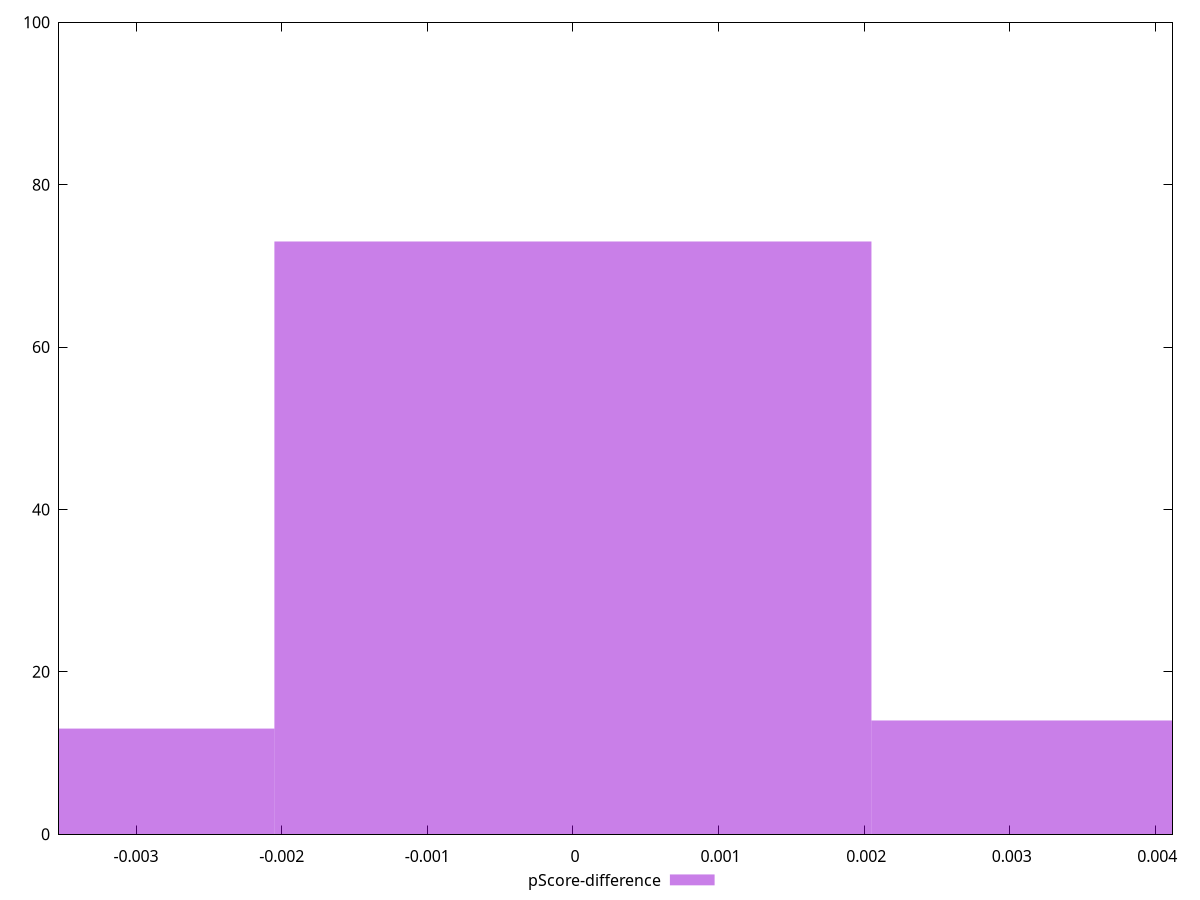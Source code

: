reset

$pScoreDifference <<EOF
-0.0041003437463501356 13
0 73
0.0041003437463501356 14
EOF

set key outside below
set boxwidth 0.0041003437463501356
set xrange [-0.0035294117647059475:0.004117647058823559]
set yrange [0:100]
set trange [0:100]
set style fill transparent solid 0.5 noborder
set terminal svg size 640, 490 enhanced background rgb 'white'
set output "report_00019_2021-02-10T18-14-37.922Z//unused-javascript/samples/pages+cached+noadtech/pScore-difference/histogram.svg"

plot $pScoreDifference title "pScore-difference" with boxes

reset
